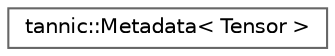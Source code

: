 digraph "Graphical Class Hierarchy"
{
 // LATEX_PDF_SIZE
  bgcolor="transparent";
  edge [fontname=Helvetica,fontsize=10,labelfontname=Helvetica,labelfontsize=10];
  node [fontname=Helvetica,fontsize=10,shape=box,height=0.2,width=0.4];
  rankdir="LR";
  Node0 [id="Node000000",label="tannic::Metadata\< Tensor \>",height=0.2,width=0.4,color="grey40", fillcolor="white", style="filled",URL="$d4/d78/structtannic_1_1Metadata_3_01Tensor_01_4.html",tooltip=" "];
}
